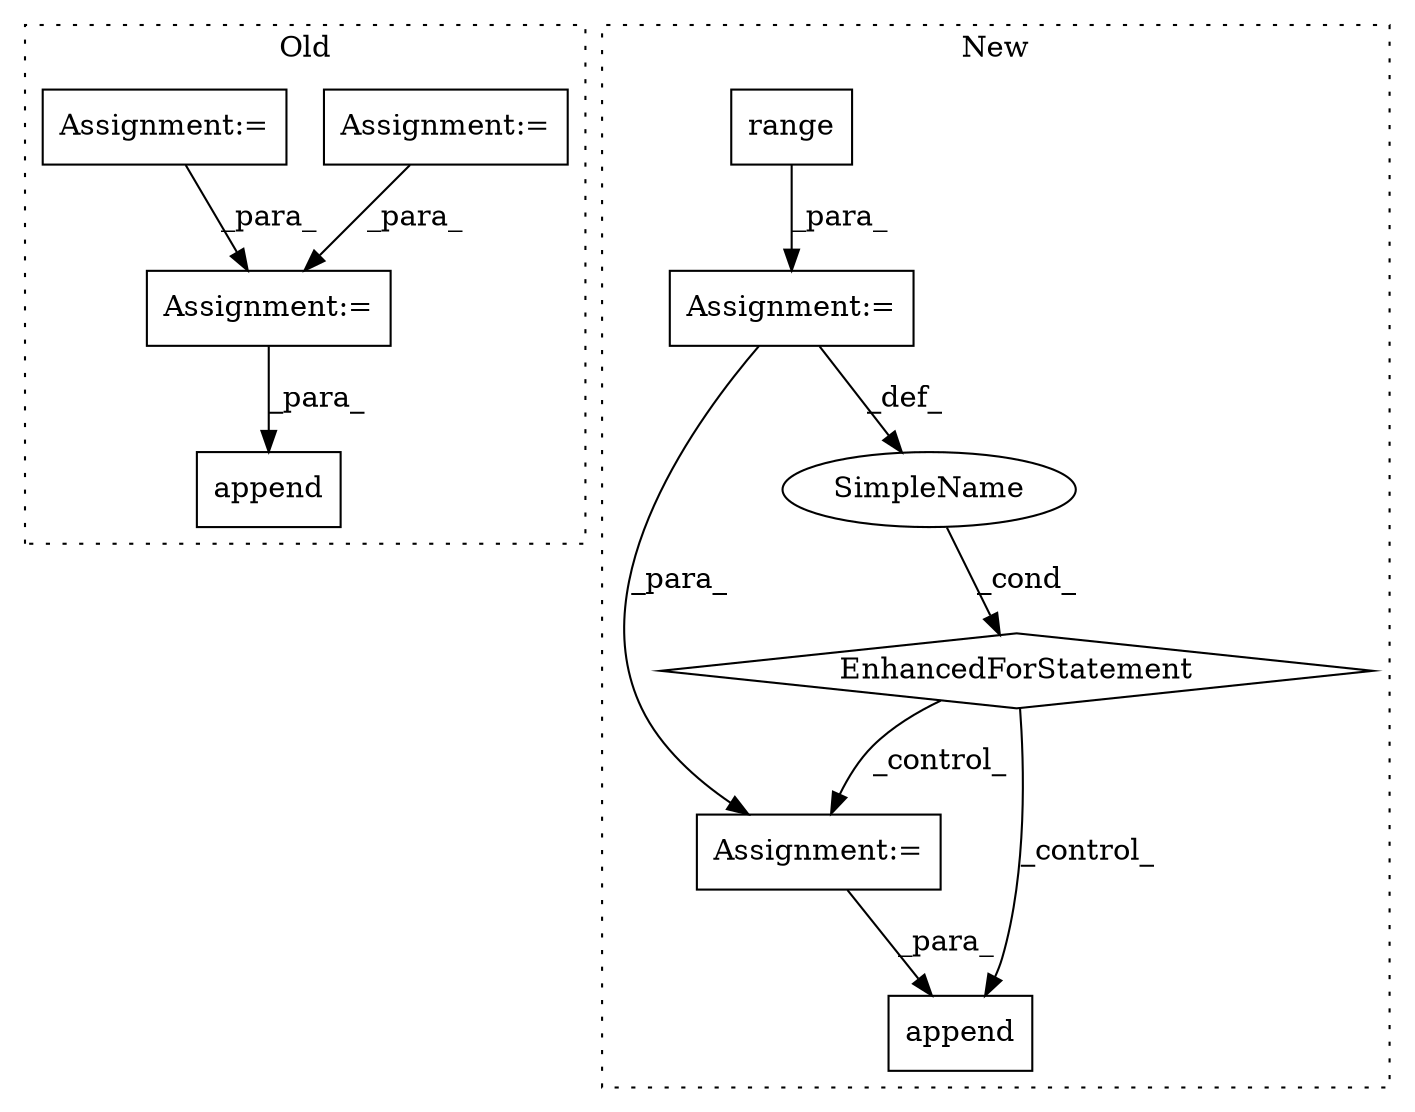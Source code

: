 digraph G {
subgraph cluster0 {
1 [label="append" a="32" s="10380,10472" l="7,1" shape="box"];
3 [label="Assignment:=" a="7" s="7425" l="1" shape="box"];
5 [label="Assignment:=" a="7" s="7579" l="1" shape="box"];
6 [label="Assignment:=" a="7" s="7467" l="1" shape="box"];
label = "Old";
style="dotted";
}
subgraph cluster1 {
2 [label="append" a="32" s="12561,12578" l="7,1" shape="box"];
4 [label="Assignment:=" a="7" s="12465" l="1" shape="box"];
7 [label="EnhancedForStatement" a="70" s="12348,12443" l="57,2" shape="diamond"];
8 [label="Assignment:=" a="7" s="12348,12443" l="57,2" shape="box"];
9 [label="SimpleName" a="42" s="12409" l="1" shape="ellipse"];
10 [label="range" a="32" s="12413,12442" l="6,1" shape="box"];
label = "New";
style="dotted";
}
3 -> 5 [label="_para_"];
4 -> 2 [label="_para_"];
5 -> 1 [label="_para_"];
6 -> 5 [label="_para_"];
7 -> 2 [label="_control_"];
7 -> 4 [label="_control_"];
8 -> 9 [label="_def_"];
8 -> 4 [label="_para_"];
9 -> 7 [label="_cond_"];
10 -> 8 [label="_para_"];
}
